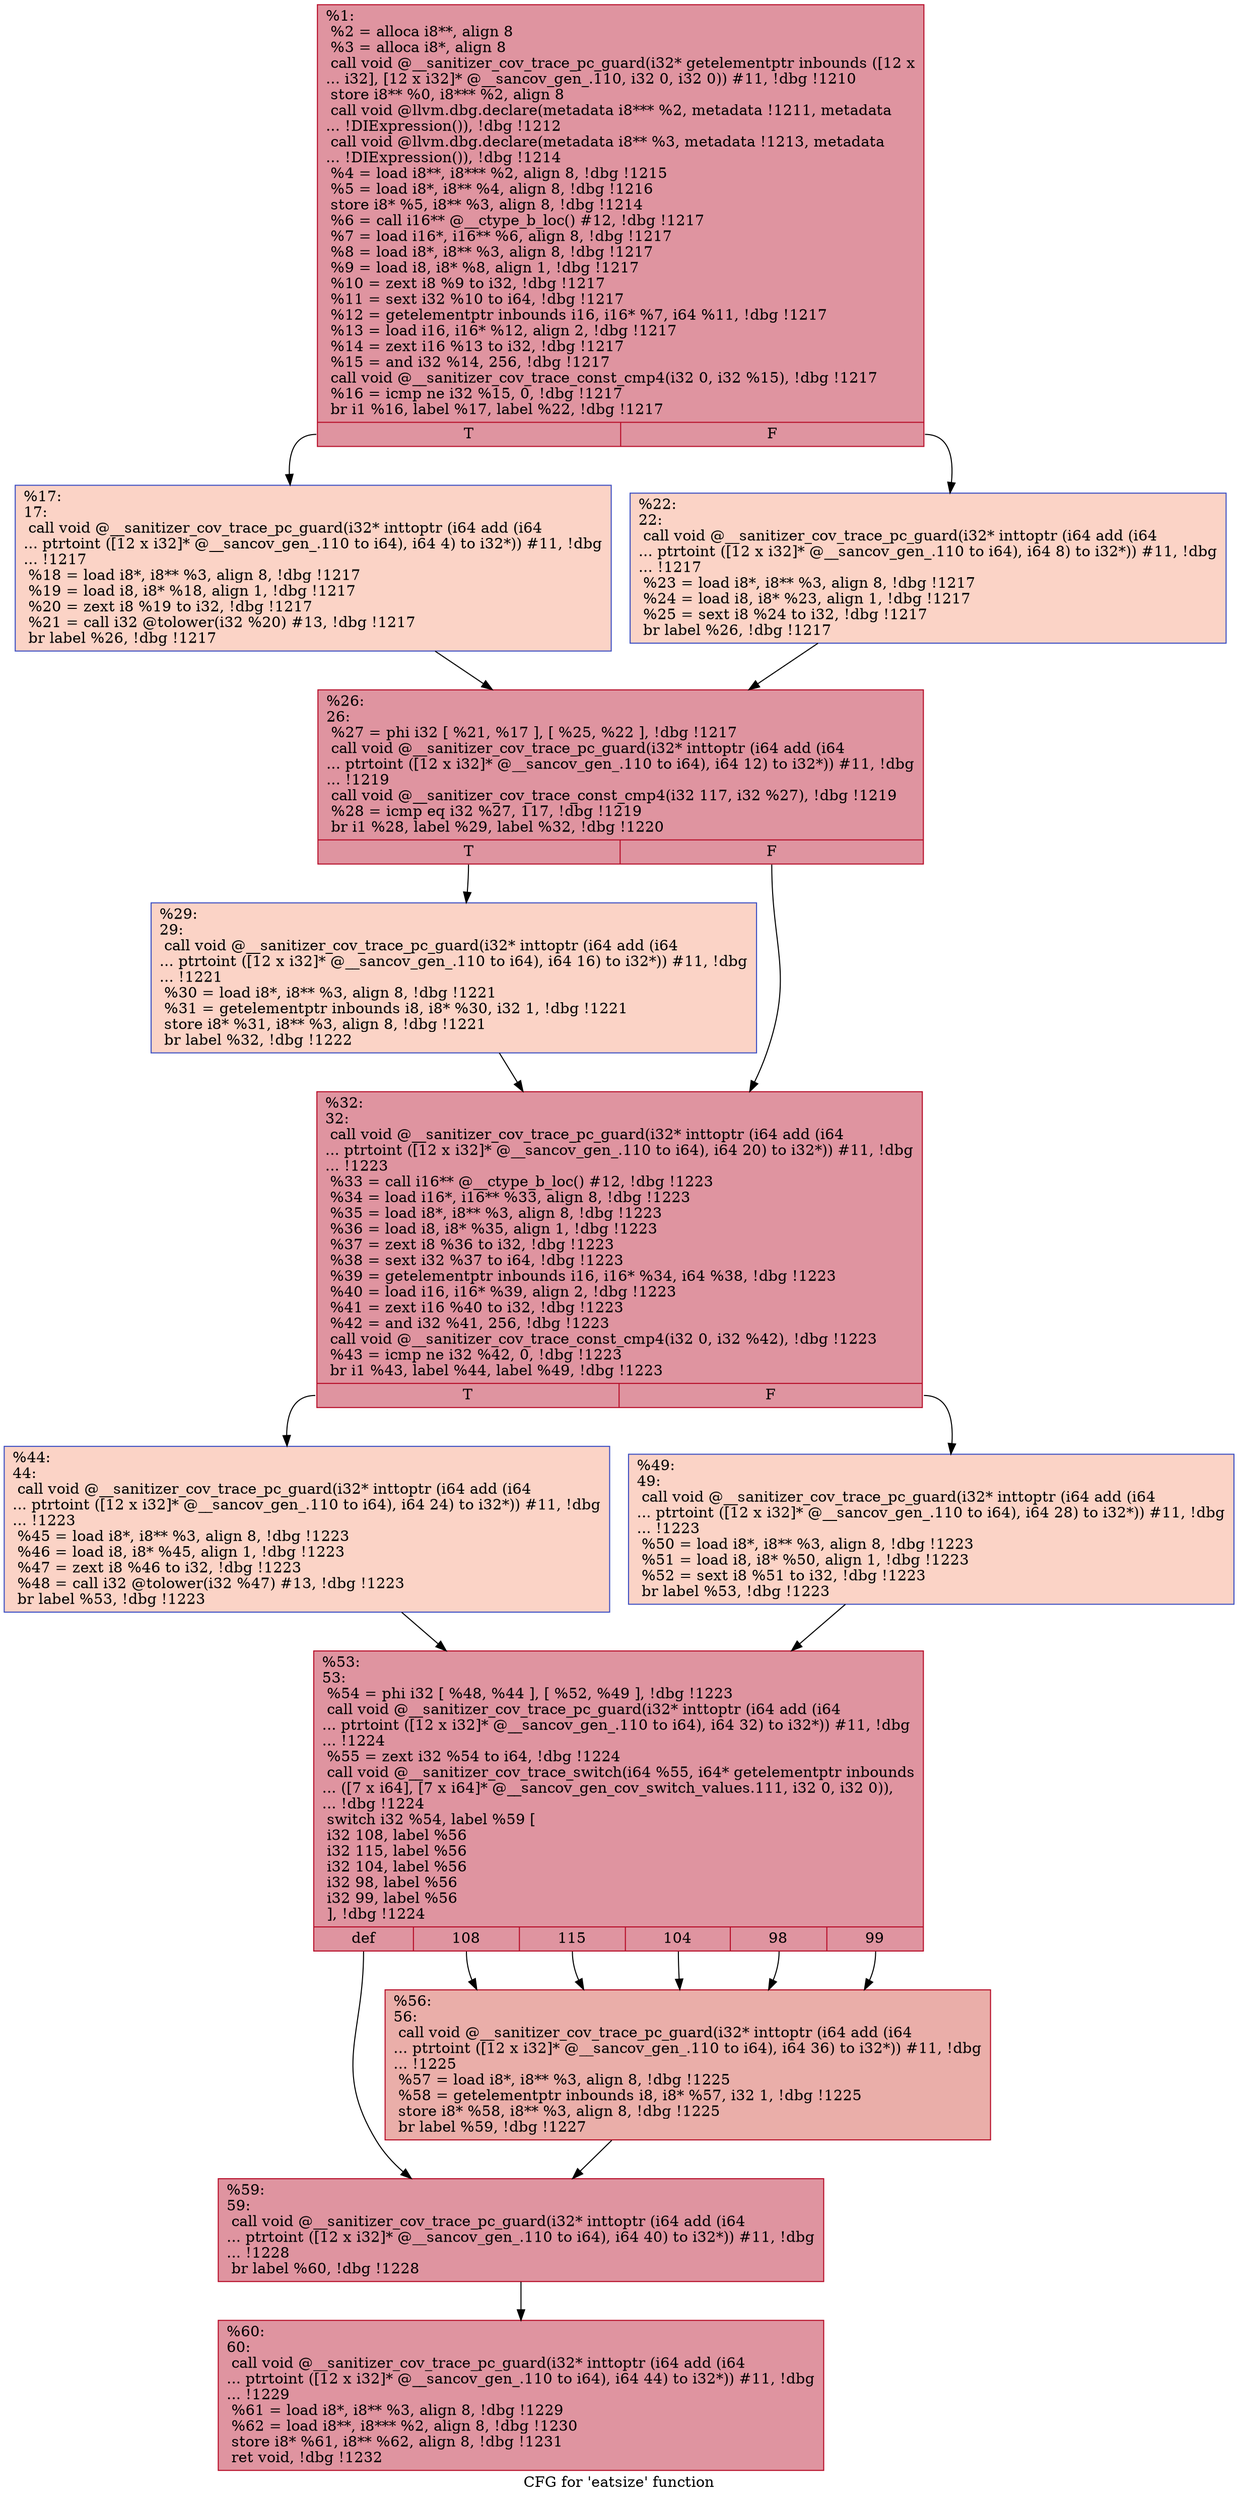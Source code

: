 digraph "CFG for 'eatsize' function" {
	label="CFG for 'eatsize' function";

	Node0x559c5ca0e2c0 [shape=record,color="#b70d28ff", style=filled, fillcolor="#b70d2870",label="{%1:\l  %2 = alloca i8**, align 8\l  %3 = alloca i8*, align 8\l  call void @__sanitizer_cov_trace_pc_guard(i32* getelementptr inbounds ([12 x\l... i32], [12 x i32]* @__sancov_gen_.110, i32 0, i32 0)) #11, !dbg !1210\l  store i8** %0, i8*** %2, align 8\l  call void @llvm.dbg.declare(metadata i8*** %2, metadata !1211, metadata\l... !DIExpression()), !dbg !1212\l  call void @llvm.dbg.declare(metadata i8** %3, metadata !1213, metadata\l... !DIExpression()), !dbg !1214\l  %4 = load i8**, i8*** %2, align 8, !dbg !1215\l  %5 = load i8*, i8** %4, align 8, !dbg !1216\l  store i8* %5, i8** %3, align 8, !dbg !1214\l  %6 = call i16** @__ctype_b_loc() #12, !dbg !1217\l  %7 = load i16*, i16** %6, align 8, !dbg !1217\l  %8 = load i8*, i8** %3, align 8, !dbg !1217\l  %9 = load i8, i8* %8, align 1, !dbg !1217\l  %10 = zext i8 %9 to i32, !dbg !1217\l  %11 = sext i32 %10 to i64, !dbg !1217\l  %12 = getelementptr inbounds i16, i16* %7, i64 %11, !dbg !1217\l  %13 = load i16, i16* %12, align 2, !dbg !1217\l  %14 = zext i16 %13 to i32, !dbg !1217\l  %15 = and i32 %14, 256, !dbg !1217\l  call void @__sanitizer_cov_trace_const_cmp4(i32 0, i32 %15), !dbg !1217\l  %16 = icmp ne i32 %15, 0, !dbg !1217\l  br i1 %16, label %17, label %22, !dbg !1217\l|{<s0>T|<s1>F}}"];
	Node0x559c5ca0e2c0:s0 -> Node0x559c5ca0e340;
	Node0x559c5ca0e2c0:s1 -> Node0x559c5ca0e390;
	Node0x559c5ca0e340 [shape=record,color="#3d50c3ff", style=filled, fillcolor="#f59c7d70",label="{%17:\l17:                                               \l  call void @__sanitizer_cov_trace_pc_guard(i32* inttoptr (i64 add (i64\l... ptrtoint ([12 x i32]* @__sancov_gen_.110 to i64), i64 4) to i32*)) #11, !dbg\l... !1217\l  %18 = load i8*, i8** %3, align 8, !dbg !1217\l  %19 = load i8, i8* %18, align 1, !dbg !1217\l  %20 = zext i8 %19 to i32, !dbg !1217\l  %21 = call i32 @tolower(i32 %20) #13, !dbg !1217\l  br label %26, !dbg !1217\l}"];
	Node0x559c5ca0e340 -> Node0x559c5ca0e3e0;
	Node0x559c5ca0e390 [shape=record,color="#3d50c3ff", style=filled, fillcolor="#f59c7d70",label="{%22:\l22:                                               \l  call void @__sanitizer_cov_trace_pc_guard(i32* inttoptr (i64 add (i64\l... ptrtoint ([12 x i32]* @__sancov_gen_.110 to i64), i64 8) to i32*)) #11, !dbg\l... !1217\l  %23 = load i8*, i8** %3, align 8, !dbg !1217\l  %24 = load i8, i8* %23, align 1, !dbg !1217\l  %25 = sext i8 %24 to i32, !dbg !1217\l  br label %26, !dbg !1217\l}"];
	Node0x559c5ca0e390 -> Node0x559c5ca0e3e0;
	Node0x559c5ca0e3e0 [shape=record,color="#b70d28ff", style=filled, fillcolor="#b70d2870",label="{%26:\l26:                                               \l  %27 = phi i32 [ %21, %17 ], [ %25, %22 ], !dbg !1217\l  call void @__sanitizer_cov_trace_pc_guard(i32* inttoptr (i64 add (i64\l... ptrtoint ([12 x i32]* @__sancov_gen_.110 to i64), i64 12) to i32*)) #11, !dbg\l... !1219\l  call void @__sanitizer_cov_trace_const_cmp4(i32 117, i32 %27), !dbg !1219\l  %28 = icmp eq i32 %27, 117, !dbg !1219\l  br i1 %28, label %29, label %32, !dbg !1220\l|{<s0>T|<s1>F}}"];
	Node0x559c5ca0e3e0:s0 -> Node0x559c5ca0e430;
	Node0x559c5ca0e3e0:s1 -> Node0x559c5ca0e480;
	Node0x559c5ca0e430 [shape=record,color="#3d50c3ff", style=filled, fillcolor="#f59c7d70",label="{%29:\l29:                                               \l  call void @__sanitizer_cov_trace_pc_guard(i32* inttoptr (i64 add (i64\l... ptrtoint ([12 x i32]* @__sancov_gen_.110 to i64), i64 16) to i32*)) #11, !dbg\l... !1221\l  %30 = load i8*, i8** %3, align 8, !dbg !1221\l  %31 = getelementptr inbounds i8, i8* %30, i32 1, !dbg !1221\l  store i8* %31, i8** %3, align 8, !dbg !1221\l  br label %32, !dbg !1222\l}"];
	Node0x559c5ca0e430 -> Node0x559c5ca0e480;
	Node0x559c5ca0e480 [shape=record,color="#b70d28ff", style=filled, fillcolor="#b70d2870",label="{%32:\l32:                                               \l  call void @__sanitizer_cov_trace_pc_guard(i32* inttoptr (i64 add (i64\l... ptrtoint ([12 x i32]* @__sancov_gen_.110 to i64), i64 20) to i32*)) #11, !dbg\l... !1223\l  %33 = call i16** @__ctype_b_loc() #12, !dbg !1223\l  %34 = load i16*, i16** %33, align 8, !dbg !1223\l  %35 = load i8*, i8** %3, align 8, !dbg !1223\l  %36 = load i8, i8* %35, align 1, !dbg !1223\l  %37 = zext i8 %36 to i32, !dbg !1223\l  %38 = sext i32 %37 to i64, !dbg !1223\l  %39 = getelementptr inbounds i16, i16* %34, i64 %38, !dbg !1223\l  %40 = load i16, i16* %39, align 2, !dbg !1223\l  %41 = zext i16 %40 to i32, !dbg !1223\l  %42 = and i32 %41, 256, !dbg !1223\l  call void @__sanitizer_cov_trace_const_cmp4(i32 0, i32 %42), !dbg !1223\l  %43 = icmp ne i32 %42, 0, !dbg !1223\l  br i1 %43, label %44, label %49, !dbg !1223\l|{<s0>T|<s1>F}}"];
	Node0x559c5ca0e480:s0 -> Node0x559c5ca0e4d0;
	Node0x559c5ca0e480:s1 -> Node0x559c5ca0e520;
	Node0x559c5ca0e4d0 [shape=record,color="#3d50c3ff", style=filled, fillcolor="#f59c7d70",label="{%44:\l44:                                               \l  call void @__sanitizer_cov_trace_pc_guard(i32* inttoptr (i64 add (i64\l... ptrtoint ([12 x i32]* @__sancov_gen_.110 to i64), i64 24) to i32*)) #11, !dbg\l... !1223\l  %45 = load i8*, i8** %3, align 8, !dbg !1223\l  %46 = load i8, i8* %45, align 1, !dbg !1223\l  %47 = zext i8 %46 to i32, !dbg !1223\l  %48 = call i32 @tolower(i32 %47) #13, !dbg !1223\l  br label %53, !dbg !1223\l}"];
	Node0x559c5ca0e4d0 -> Node0x559c5ca0e570;
	Node0x559c5ca0e520 [shape=record,color="#3d50c3ff", style=filled, fillcolor="#f59c7d70",label="{%49:\l49:                                               \l  call void @__sanitizer_cov_trace_pc_guard(i32* inttoptr (i64 add (i64\l... ptrtoint ([12 x i32]* @__sancov_gen_.110 to i64), i64 28) to i32*)) #11, !dbg\l... !1223\l  %50 = load i8*, i8** %3, align 8, !dbg !1223\l  %51 = load i8, i8* %50, align 1, !dbg !1223\l  %52 = sext i8 %51 to i32, !dbg !1223\l  br label %53, !dbg !1223\l}"];
	Node0x559c5ca0e520 -> Node0x559c5ca0e570;
	Node0x559c5ca0e570 [shape=record,color="#b70d28ff", style=filled, fillcolor="#b70d2870",label="{%53:\l53:                                               \l  %54 = phi i32 [ %48, %44 ], [ %52, %49 ], !dbg !1223\l  call void @__sanitizer_cov_trace_pc_guard(i32* inttoptr (i64 add (i64\l... ptrtoint ([12 x i32]* @__sancov_gen_.110 to i64), i64 32) to i32*)) #11, !dbg\l... !1224\l  %55 = zext i32 %54 to i64, !dbg !1224\l  call void @__sanitizer_cov_trace_switch(i64 %55, i64* getelementptr inbounds\l... ([7 x i64], [7 x i64]* @__sancov_gen_cov_switch_values.111, i32 0, i32 0)),\l... !dbg !1224\l  switch i32 %54, label %59 [\l    i32 108, label %56\l    i32 115, label %56\l    i32 104, label %56\l    i32 98, label %56\l    i32 99, label %56\l  ], !dbg !1224\l|{<s0>def|<s1>108|<s2>115|<s3>104|<s4>98|<s5>99}}"];
	Node0x559c5ca0e570:s0 -> Node0x559c5ca0e610;
	Node0x559c5ca0e570:s1 -> Node0x559c5ca0e5c0;
	Node0x559c5ca0e570:s2 -> Node0x559c5ca0e5c0;
	Node0x559c5ca0e570:s3 -> Node0x559c5ca0e5c0;
	Node0x559c5ca0e570:s4 -> Node0x559c5ca0e5c0;
	Node0x559c5ca0e570:s5 -> Node0x559c5ca0e5c0;
	Node0x559c5ca0e5c0 [shape=record,color="#b70d28ff", style=filled, fillcolor="#d0473d70",label="{%56:\l56:                                               \l  call void @__sanitizer_cov_trace_pc_guard(i32* inttoptr (i64 add (i64\l... ptrtoint ([12 x i32]* @__sancov_gen_.110 to i64), i64 36) to i32*)) #11, !dbg\l... !1225\l  %57 = load i8*, i8** %3, align 8, !dbg !1225\l  %58 = getelementptr inbounds i8, i8* %57, i32 1, !dbg !1225\l  store i8* %58, i8** %3, align 8, !dbg !1225\l  br label %59, !dbg !1227\l}"];
	Node0x559c5ca0e5c0 -> Node0x559c5ca0e610;
	Node0x559c5ca0e610 [shape=record,color="#b70d28ff", style=filled, fillcolor="#b70d2870",label="{%59:\l59:                                               \l  call void @__sanitizer_cov_trace_pc_guard(i32* inttoptr (i64 add (i64\l... ptrtoint ([12 x i32]* @__sancov_gen_.110 to i64), i64 40) to i32*)) #11, !dbg\l... !1228\l  br label %60, !dbg !1228\l}"];
	Node0x559c5ca0e610 -> Node0x559c5ca0e660;
	Node0x559c5ca0e660 [shape=record,color="#b70d28ff", style=filled, fillcolor="#b70d2870",label="{%60:\l60:                                               \l  call void @__sanitizer_cov_trace_pc_guard(i32* inttoptr (i64 add (i64\l... ptrtoint ([12 x i32]* @__sancov_gen_.110 to i64), i64 44) to i32*)) #11, !dbg\l... !1229\l  %61 = load i8*, i8** %3, align 8, !dbg !1229\l  %62 = load i8**, i8*** %2, align 8, !dbg !1230\l  store i8* %61, i8** %62, align 8, !dbg !1231\l  ret void, !dbg !1232\l}"];
}
